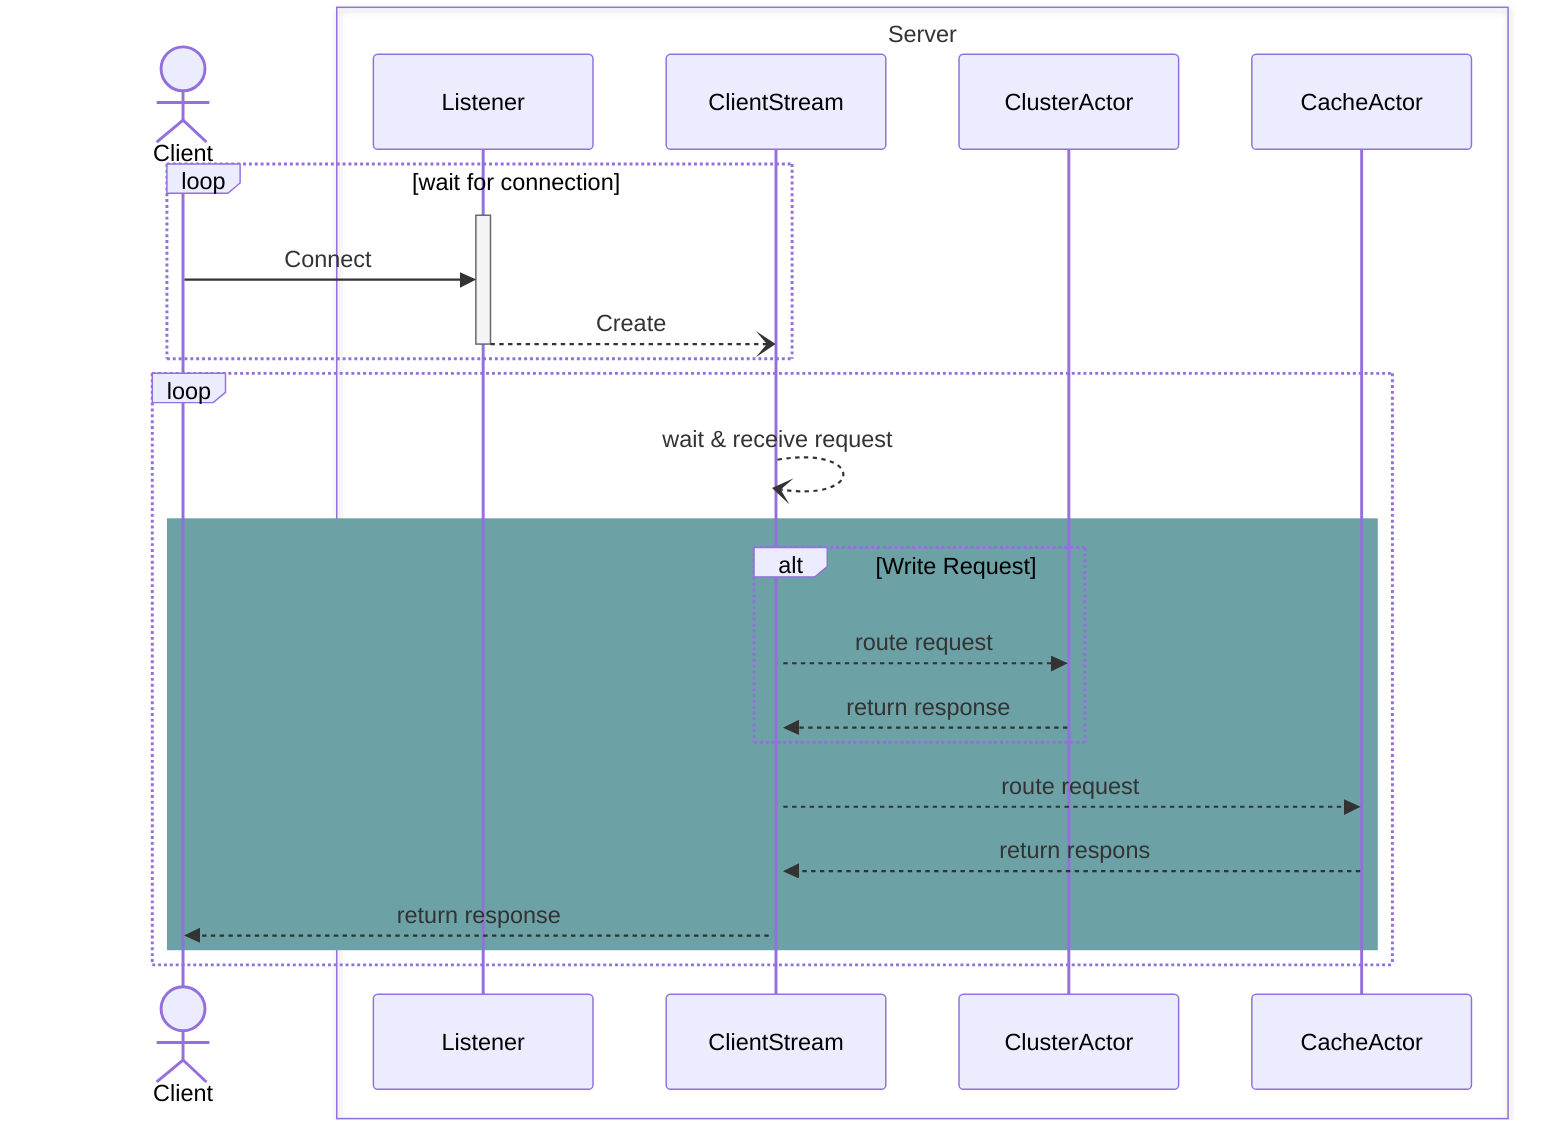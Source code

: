 sequenceDiagram
    actor C as Client


    Box Server
    participant Listener
    participant Stream as ClientStream

    participant CL as ClusterActor
    participant CA as CacheActor
    
    end
    
    
    loop wait for connection
        activate Listener
        C ->> Listener: Connect
        Listener --) Stream : Create
        deactivate Listener
    end

    loop 
        Stream --)+ Stream: wait & receive request
        rect rgb(108, 161, 166)    

            alt Write Request
                Stream -->> CL: route request
                CL -->> Stream: return response
            end
            Stream -->> CA: route request
            CA -->> Stream: return respons
            Stream -->> C: return response
        end
    end